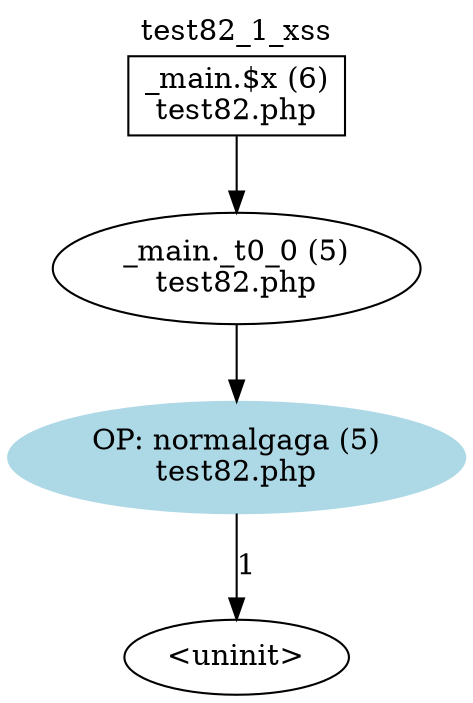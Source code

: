 digraph cfg {
  label="test82_1_xss";
  labelloc=t;
  n1 [shape=box, label="_main.$x (6)\ntest82.php"];
  n2 [shape=ellipse, label="_main._t0_0 (5)\ntest82.php"];
  n3 [shape=ellipse, label="OP: normalgaga (5)\ntest82.php",style=filled,color=lightblue];
  n4 [shape=ellipse, label="<uninit>"];
  n1 -> n2;
  n2 -> n3;
  n3 -> n4[label="1"];
}
